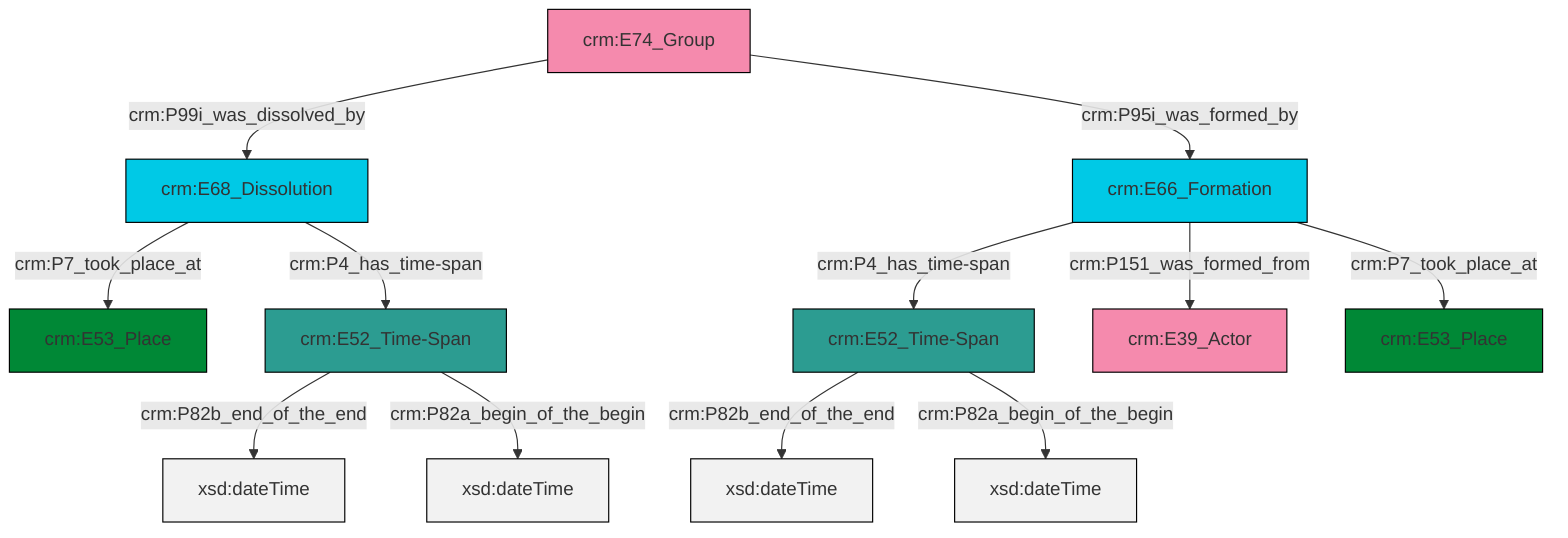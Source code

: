 graph TD
classDef Literal fill:#f2f2f2,stroke:#000000;
classDef CRM_Entity fill:#FFFFFF,stroke:#000000;
classDef Temporal_Entity fill:#00C9E6, stroke:#000000;
classDef Type fill:#E18312, stroke:#000000;
classDef Time-Span fill:#2C9C91, stroke:#000000;
classDef Appellation fill:#FFEB7F, stroke:#000000;
classDef Place fill:#008836, stroke:#000000;
classDef Persistent_Item fill:#B266B2, stroke:#000000;
classDef Conceptual_Object fill:#FFD700, stroke:#000000;
classDef Physical_Thing fill:#D2B48C, stroke:#000000;
classDef Actor fill:#f58aad, stroke:#000000;
classDef PC_Classes fill:#4ce600, stroke:#000000;
classDef Multi fill:#cccccc,stroke:#000000;

0["crm:E66_Formation"]:::Temporal_Entity -->|crm:P4_has_time-span| 1["crm:E52_Time-Span"]:::Time-Span
1["crm:E52_Time-Span"]:::Time-Span -->|crm:P82b_end_of_the_end| 4[xsd:dateTime]:::Literal
1["crm:E52_Time-Span"]:::Time-Span -->|crm:P82a_begin_of_the_begin| 7[xsd:dateTime]:::Literal
10["crm:E68_Dissolution"]:::Temporal_Entity -->|crm:P7_took_place_at| 11["crm:E53_Place"]:::Place
8["crm:E52_Time-Span"]:::Time-Span -->|crm:P82b_end_of_the_end| 13[xsd:dateTime]:::Literal
0["crm:E66_Formation"]:::Temporal_Entity -->|crm:P151_was_formed_from| 14["crm:E39_Actor"]:::Actor
8["crm:E52_Time-Span"]:::Time-Span -->|crm:P82a_begin_of_the_begin| 17[xsd:dateTime]:::Literal
2["crm:E74_Group"]:::Actor -->|crm:P99i_was_dissolved_by| 10["crm:E68_Dissolution"]:::Temporal_Entity
10["crm:E68_Dissolution"]:::Temporal_Entity -->|crm:P4_has_time-span| 8["crm:E52_Time-Span"]:::Time-Span
0["crm:E66_Formation"]:::Temporal_Entity -->|crm:P7_took_place_at| 5["crm:E53_Place"]:::Place
2["crm:E74_Group"]:::Actor -->|crm:P95i_was_formed_by| 0["crm:E66_Formation"]:::Temporal_Entity